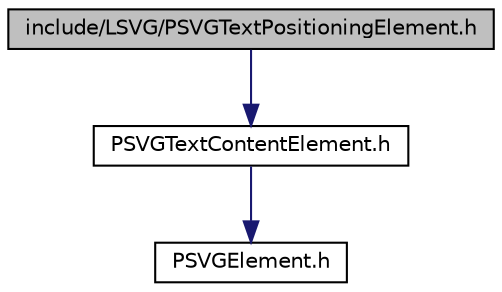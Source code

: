 digraph G
{
  edge [fontname="Helvetica",fontsize="10",labelfontname="Helvetica",labelfontsize="10"];
  node [fontname="Helvetica",fontsize="10",shape=record];
  Node1 [label="include/LSVG/PSVGTextPositioningElement.h",height=0.2,width=0.4,color="black", fillcolor="grey75", style="filled" fontcolor="black"];
  Node1 -> Node2 [color="midnightblue",fontsize="10",style="solid",fontname="Helvetica"];
  Node2 [label="PSVGTextContentElement.h",height=0.2,width=0.4,color="black", fillcolor="white", style="filled",URL="$_p_s_v_g_text_content_element_8h.html"];
  Node2 -> Node3 [color="midnightblue",fontsize="10",style="solid",fontname="Helvetica"];
  Node3 [label="PSVGElement.h",height=0.2,width=0.4,color="black", fillcolor="white", style="filled",URL="$_p_s_v_g_element_8h.html"];
}
